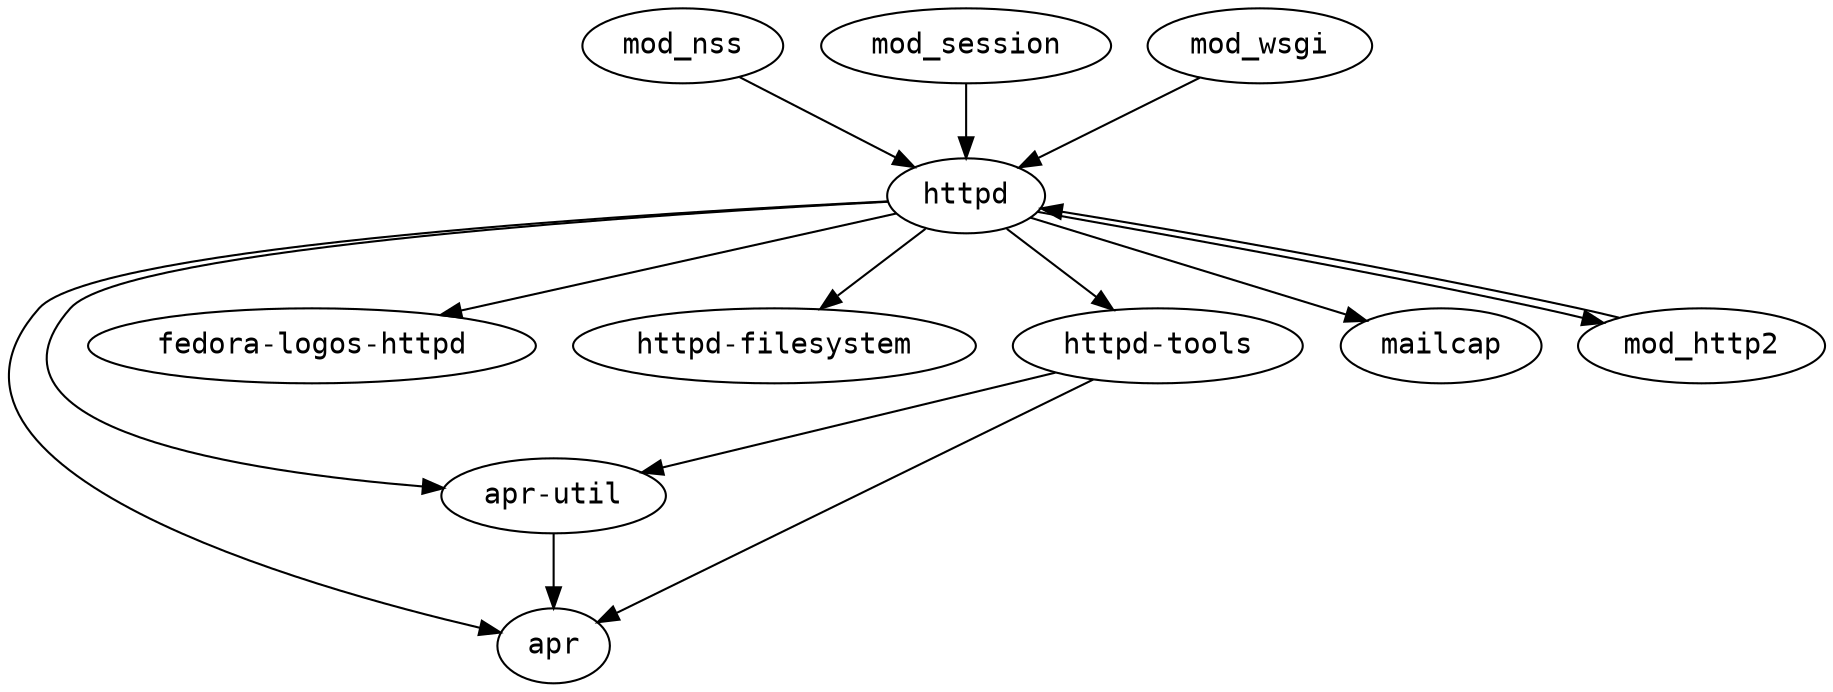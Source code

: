 strict digraph G {
node [fontname=monospace];
  "apr-util" -> "apr";
  "httpd" -> "apr";
  "httpd" -> "apr-util";
  "httpd" -> "fedora-logos-httpd";
  "httpd" -> "httpd-filesystem";
  "httpd" -> "httpd-tools";
  "httpd" -> "mailcap";
  "httpd" -> "mod_http2";
  "httpd-tools" -> "apr";
  "httpd-tools" -> "apr-util";
  "mod_http2" -> "httpd";
  "mod_nss" -> "httpd";
  "mod_session" -> "httpd";
  "mod_wsgi" -> "httpd";
}
